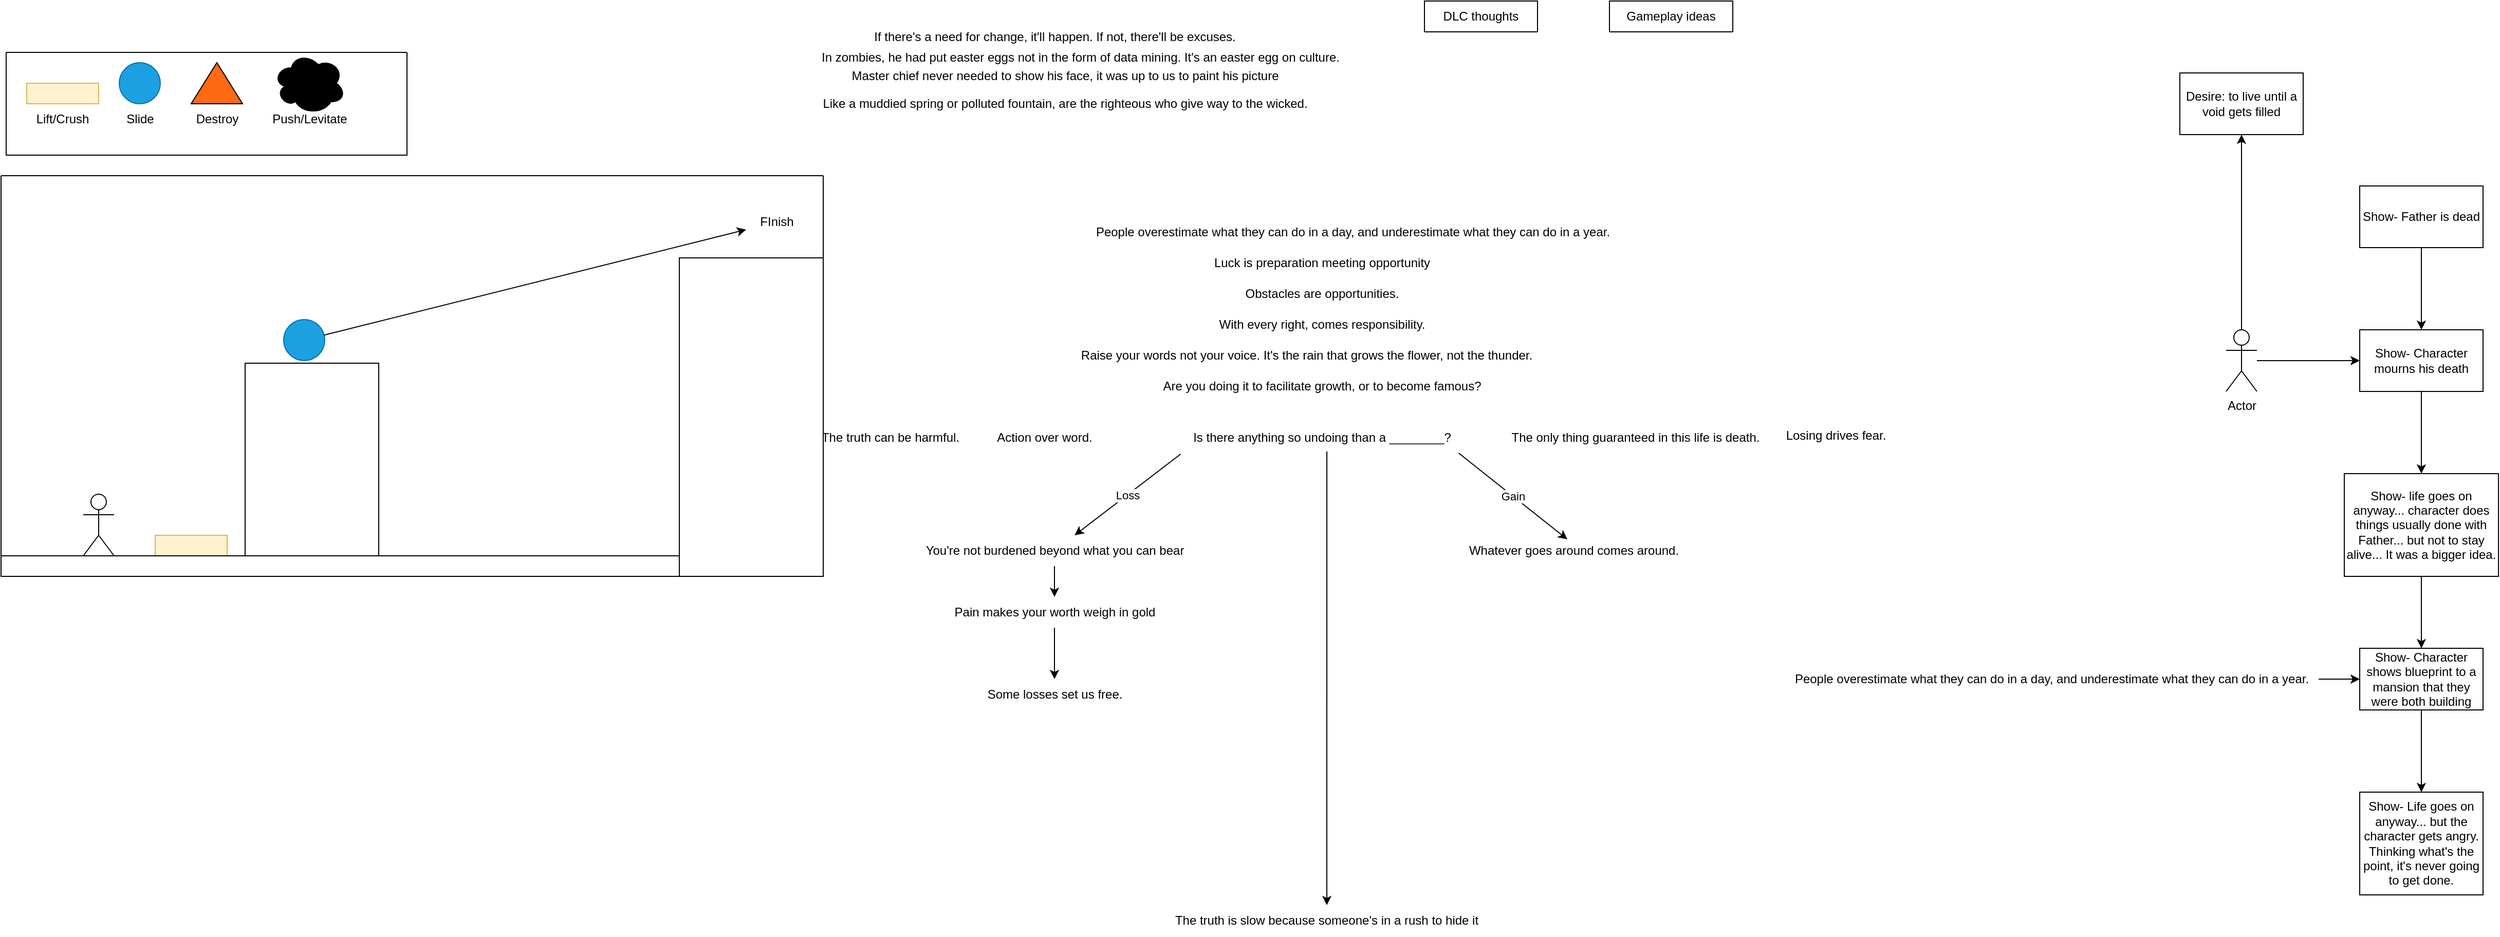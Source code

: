 <mxfile version="25.0.3">
  <diagram name="Page-1" id="BnbvyaOT_vO8Rth5V9e3">
    <mxGraphModel dx="1900" dy="558" grid="1" gridSize="10" guides="1" tooltips="1" connect="1" arrows="1" fold="1" page="1" pageScale="1" pageWidth="850" pageHeight="1100" math="0" shadow="0">
      <root>
        <mxCell id="0" />
        <mxCell id="1" parent="0" />
        <mxCell id="dBGmrAgM-QVq-BA463TX-1" value="Some losses set us free." style="text;html=1;align=center;verticalAlign=middle;resizable=0;points=[];autosize=1;strokeColor=none;fillColor=none;" parent="1" vertex="1">
          <mxGeometry x="120" y="690" width="160" height="30" as="geometry" />
        </mxCell>
        <mxCell id="A49KD2nKRxiiyZH7kdmM-1" value="" style="edgeStyle=orthogonalEdgeStyle;rounded=0;orthogonalLoop=1;jettySize=auto;html=1;" edge="1" parent="1" source="dBGmrAgM-QVq-BA463TX-2" target="dBGmrAgM-QVq-BA463TX-1">
          <mxGeometry relative="1" as="geometry" />
        </mxCell>
        <mxCell id="dBGmrAgM-QVq-BA463TX-2" value="Pain makes your worth weigh in gold" style="text;html=1;align=center;verticalAlign=middle;resizable=0;points=[];autosize=1;strokeColor=none;fillColor=none;" parent="1" vertex="1">
          <mxGeometry x="90" y="610" width="220" height="30" as="geometry" />
        </mxCell>
        <mxCell id="dBGmrAgM-QVq-BA463TX-3" value="Is there anything so undoing than a ________?" style="text;html=1;align=center;verticalAlign=middle;resizable=0;points=[];autosize=1;strokeColor=none;fillColor=none;" parent="1" vertex="1">
          <mxGeometry x="320" y="440" width="280" height="30" as="geometry" />
        </mxCell>
        <mxCell id="dBGmrAgM-QVq-BA463TX-4" value="People overestimate what they can do in a day, and underestimate what they can do in a year." style="text;html=1;align=center;verticalAlign=middle;resizable=0;points=[];autosize=1;strokeColor=none;fillColor=none;" parent="1" vertex="1">
          <mxGeometry x="230" y="240" width="520" height="30" as="geometry" />
        </mxCell>
        <mxCell id="dBGmrAgM-QVq-BA463TX-5" value="With every right, comes responsibility." style="text;html=1;align=center;verticalAlign=middle;resizable=0;points=[];autosize=1;strokeColor=none;fillColor=none;" parent="1" vertex="1">
          <mxGeometry x="345" y="330" width="230" height="30" as="geometry" />
        </mxCell>
        <mxCell id="dBGmrAgM-QVq-BA463TX-6" value="Are you doing it to facilitate growth, or to become famous?" style="text;html=1;align=center;verticalAlign=middle;resizable=0;points=[];autosize=1;strokeColor=none;fillColor=none;" parent="1" vertex="1">
          <mxGeometry x="290" y="390" width="340" height="30" as="geometry" />
        </mxCell>
        <mxCell id="lUODGQ_9CcD3UOm_i-vy-1" value="Obstacles are opportunities." style="text;html=1;align=center;verticalAlign=middle;resizable=0;points=[];autosize=1;strokeColor=none;fillColor=none;" parent="1" vertex="1">
          <mxGeometry x="375" y="300" width="170" height="30" as="geometry" />
        </mxCell>
        <mxCell id="lUODGQ_9CcD3UOm_i-vy-2" value="Luck is preparation meeting opportunity" style="text;html=1;align=center;verticalAlign=middle;resizable=0;points=[];autosize=1;strokeColor=none;fillColor=none;" parent="1" vertex="1">
          <mxGeometry x="345" y="270" width="230" height="30" as="geometry" />
        </mxCell>
        <mxCell id="lUODGQ_9CcD3UOm_i-vy-4" value="Action over word." style="text;html=1;align=center;verticalAlign=middle;resizable=0;points=[];autosize=1;strokeColor=none;fillColor=none;" parent="1" vertex="1">
          <mxGeometry x="130" y="440" width="120" height="30" as="geometry" />
        </mxCell>
        <mxCell id="lUODGQ_9CcD3UOm_i-vy-5" value="If there&#39;s a need for change, it&#39;ll happen. If not, there&#39;ll be excuses." style="text;html=1;align=center;verticalAlign=middle;resizable=0;points=[];autosize=1;strokeColor=none;fillColor=none;" parent="1" vertex="1">
          <mxGeometry x="10" y="50" width="380" height="30" as="geometry" />
        </mxCell>
        <mxCell id="lUODGQ_9CcD3UOm_i-vy-6" value="The truth can be harmful." style="text;html=1;align=center;verticalAlign=middle;resizable=0;points=[];autosize=1;strokeColor=none;fillColor=none;" parent="1" vertex="1">
          <mxGeometry x="-40" y="440" width="160" height="30" as="geometry" />
        </mxCell>
        <mxCell id="lUODGQ_9CcD3UOm_i-vy-9" value="The only thing guaranteed in this life is death." style="text;html=1;align=center;verticalAlign=middle;resizable=0;points=[];autosize=1;strokeColor=none;fillColor=none;" parent="1" vertex="1">
          <mxGeometry x="630" y="440" width="270" height="30" as="geometry" />
        </mxCell>
        <mxCell id="lUODGQ_9CcD3UOm_i-vy-10" value="" style="endArrow=classic;html=1;rounded=0;exitX=0.518;exitY=0.947;exitDx=0;exitDy=0;exitPerimeter=0;" parent="1" source="dBGmrAgM-QVq-BA463TX-3" target="lUODGQ_9CcD3UOm_i-vy-11" edge="1">
          <mxGeometry width="50" height="50" relative="1" as="geometry">
            <mxPoint x="450" y="350" as="sourcePoint" />
            <mxPoint x="470" y="590" as="targetPoint" />
          </mxGeometry>
        </mxCell>
        <mxCell id="lUODGQ_9CcD3UOm_i-vy-11" value="The truth is slow because someone&#39;s in a rush to hide it" style="text;html=1;align=center;verticalAlign=middle;whiteSpace=wrap;rounded=0;" parent="1" vertex="1">
          <mxGeometry x="315" y="910" width="300" height="30" as="geometry" />
        </mxCell>
        <mxCell id="lUODGQ_9CcD3UOm_i-vy-12" value="In zombies, he had put easter eggs not in the form of data mining. It&#39;s an easter egg on culture." style="text;html=1;align=center;verticalAlign=middle;resizable=0;points=[];autosize=1;strokeColor=none;fillColor=none;" parent="1" vertex="1">
          <mxGeometry x="-40" y="70" width="530" height="30" as="geometry" />
        </mxCell>
        <mxCell id="lUODGQ_9CcD3UOm_i-vy-14" value="&lt;div&gt;Losing drives fear.&lt;/div&gt;&lt;div&gt;&lt;br&gt;&lt;/div&gt;" style="text;html=1;align=center;verticalAlign=middle;resizable=0;points=[];autosize=1;strokeColor=none;fillColor=none;" parent="1" vertex="1">
          <mxGeometry x="900" y="440" width="120" height="40" as="geometry" />
        </mxCell>
        <mxCell id="1xzJ9CbN2i8jtsQfj5fC-8" value="Whatever goes around comes around." style="text;html=1;align=center;verticalAlign=middle;resizable=0;points=[];autosize=1;strokeColor=none;fillColor=none;" parent="1" vertex="1">
          <mxGeometry x="590" y="550" width="230" height="30" as="geometry" />
        </mxCell>
        <mxCell id="1xzJ9CbN2i8jtsQfj5fC-10" value="" style="endArrow=classic;html=1;rounded=0;exitX=0.01;exitY=1.033;exitDx=0;exitDy=0;exitPerimeter=0;" parent="1" source="dBGmrAgM-QVq-BA463TX-3" target="A49KD2nKRxiiyZH7kdmM-45" edge="1">
          <mxGeometry relative="1" as="geometry">
            <mxPoint x="330" y="500" as="sourcePoint" />
            <mxPoint x="201" y="570" as="targetPoint" />
          </mxGeometry>
        </mxCell>
        <mxCell id="1xzJ9CbN2i8jtsQfj5fC-11" value="&lt;div&gt;Loss&lt;/div&gt;" style="edgeLabel;resizable=0;html=1;;align=center;verticalAlign=middle;" parent="1xzJ9CbN2i8jtsQfj5fC-10" connectable="0" vertex="1">
          <mxGeometry relative="1" as="geometry" />
        </mxCell>
        <mxCell id="1xzJ9CbN2i8jtsQfj5fC-12" value="" style="endArrow=classic;html=1;rounded=0;exitX=0.976;exitY=1;exitDx=0;exitDy=0;exitPerimeter=0;entryX=0.474;entryY=0.133;entryDx=0;entryDy=0;entryPerimeter=0;" parent="1" source="dBGmrAgM-QVq-BA463TX-3" target="1xzJ9CbN2i8jtsQfj5fC-8" edge="1">
          <mxGeometry relative="1" as="geometry">
            <mxPoint x="530" y="490" as="sourcePoint" />
            <mxPoint x="630" y="490" as="targetPoint" />
          </mxGeometry>
        </mxCell>
        <mxCell id="1xzJ9CbN2i8jtsQfj5fC-13" value="Gain" style="edgeLabel;resizable=0;html=1;;align=center;verticalAlign=middle;" parent="1xzJ9CbN2i8jtsQfj5fC-12" connectable="0" vertex="1">
          <mxGeometry relative="1" as="geometry" />
        </mxCell>
        <mxCell id="A49KD2nKRxiiyZH7kdmM-2" value="Raise your words not your voice. It&#39;s the rain that grows the flower, not the thunder." style="text;html=1;align=center;verticalAlign=middle;resizable=0;points=[];autosize=1;strokeColor=none;fillColor=none;" vertex="1" parent="1">
          <mxGeometry x="220" y="360" width="450" height="30" as="geometry" />
        </mxCell>
        <mxCell id="A49KD2nKRxiiyZH7kdmM-36" value="" style="edgeStyle=orthogonalEdgeStyle;rounded=0;orthogonalLoop=1;jettySize=auto;html=1;" edge="1" parent="1" source="A49KD2nKRxiiyZH7kdmM-5" target="A49KD2nKRxiiyZH7kdmM-22">
          <mxGeometry relative="1" as="geometry" />
        </mxCell>
        <mxCell id="A49KD2nKRxiiyZH7kdmM-5" value="People overestimate what they can do in a day, and underestimate what they can do in a year." style="text;html=1;align=center;verticalAlign=middle;resizable=0;points=[];autosize=1;strokeColor=none;fillColor=none;" vertex="1" parent="1">
          <mxGeometry x="910" y="675" width="520" height="30" as="geometry" />
        </mxCell>
        <mxCell id="A49KD2nKRxiiyZH7kdmM-9" style="edgeStyle=orthogonalEdgeStyle;rounded=0;orthogonalLoop=1;jettySize=auto;html=1;exitX=0.5;exitY=0.5;exitDx=0;exitDy=0;exitPerimeter=0;" edge="1" parent="1" source="A49KD2nKRxiiyZH7kdmM-7" target="A49KD2nKRxiiyZH7kdmM-10">
          <mxGeometry relative="1" as="geometry">
            <mxPoint x="1290" y="140" as="targetPoint" />
          </mxGeometry>
        </mxCell>
        <mxCell id="A49KD2nKRxiiyZH7kdmM-13" value="" style="edgeStyle=orthogonalEdgeStyle;rounded=0;orthogonalLoop=1;jettySize=auto;html=1;entryX=0;entryY=0.5;entryDx=0;entryDy=0;" edge="1" parent="1" source="A49KD2nKRxiiyZH7kdmM-7" target="A49KD2nKRxiiyZH7kdmM-14">
          <mxGeometry relative="1" as="geometry" />
        </mxCell>
        <mxCell id="A49KD2nKRxiiyZH7kdmM-7" value="Actor" style="shape=umlActor;verticalLabelPosition=bottom;verticalAlign=top;html=1;outlineConnect=0;" vertex="1" parent="1">
          <mxGeometry x="1340" y="350" width="30" height="60" as="geometry" />
        </mxCell>
        <mxCell id="A49KD2nKRxiiyZH7kdmM-8" value="&lt;div&gt;Master chief never needed to show his face, it was up to us to paint his picture&lt;/div&gt;&lt;div&gt;&lt;br&gt;&lt;/div&gt;" style="text;html=1;align=center;verticalAlign=middle;resizable=0;points=[];autosize=1;strokeColor=none;fillColor=none;" vertex="1" parent="1">
          <mxGeometry x="-5" y="90" width="430" height="40" as="geometry" />
        </mxCell>
        <mxCell id="A49KD2nKRxiiyZH7kdmM-10" value="Desire: to live until a void gets filled" style="rounded=0;whiteSpace=wrap;html=1;" vertex="1" parent="1">
          <mxGeometry x="1295" y="100" width="120" height="60" as="geometry" />
        </mxCell>
        <mxCell id="A49KD2nKRxiiyZH7kdmM-15" value="" style="edgeStyle=orthogonalEdgeStyle;rounded=0;orthogonalLoop=1;jettySize=auto;html=1;" edge="1" parent="1" source="A49KD2nKRxiiyZH7kdmM-11" target="A49KD2nKRxiiyZH7kdmM-14">
          <mxGeometry relative="1" as="geometry" />
        </mxCell>
        <mxCell id="A49KD2nKRxiiyZH7kdmM-11" value="&lt;div&gt;Show- Father is dead&lt;br&gt;&lt;/div&gt;" style="rounded=0;whiteSpace=wrap;html=1;" vertex="1" parent="1">
          <mxGeometry x="1470" y="210" width="120" height="60" as="geometry" />
        </mxCell>
        <mxCell id="A49KD2nKRxiiyZH7kdmM-17" value="" style="edgeStyle=orthogonalEdgeStyle;rounded=0;orthogonalLoop=1;jettySize=auto;html=1;" edge="1" parent="1" source="A49KD2nKRxiiyZH7kdmM-14" target="A49KD2nKRxiiyZH7kdmM-16">
          <mxGeometry relative="1" as="geometry" />
        </mxCell>
        <mxCell id="A49KD2nKRxiiyZH7kdmM-14" value="&lt;div&gt;Show- Character mourns his death&lt;br&gt;&lt;/div&gt;" style="rounded=0;whiteSpace=wrap;html=1;" vertex="1" parent="1">
          <mxGeometry x="1470" y="350" width="120" height="60" as="geometry" />
        </mxCell>
        <mxCell id="A49KD2nKRxiiyZH7kdmM-23" value="" style="edgeStyle=orthogonalEdgeStyle;rounded=0;orthogonalLoop=1;jettySize=auto;html=1;" edge="1" parent="1" source="A49KD2nKRxiiyZH7kdmM-16" target="A49KD2nKRxiiyZH7kdmM-22">
          <mxGeometry relative="1" as="geometry" />
        </mxCell>
        <mxCell id="A49KD2nKRxiiyZH7kdmM-16" value="&lt;div&gt;Show- life goes on anyway... character does things usually done with Father... but not to stay alive... It was a bigger idea. &lt;br&gt;&lt;/div&gt;" style="rounded=0;whiteSpace=wrap;html=1;" vertex="1" parent="1">
          <mxGeometry x="1455" y="490" width="150" height="100" as="geometry" />
        </mxCell>
        <mxCell id="A49KD2nKRxiiyZH7kdmM-18" value="Like a muddied spring or polluted fountain, are the righteous who give way to the wicked." style="text;html=1;align=center;verticalAlign=middle;resizable=0;points=[];autosize=1;strokeColor=none;fillColor=none;" vertex="1" parent="1">
          <mxGeometry x="-30" y="115" width="480" height="30" as="geometry" />
        </mxCell>
        <mxCell id="A49KD2nKRxiiyZH7kdmM-26" value="" style="edgeStyle=orthogonalEdgeStyle;rounded=0;orthogonalLoop=1;jettySize=auto;html=1;" edge="1" parent="1" source="A49KD2nKRxiiyZH7kdmM-22" target="A49KD2nKRxiiyZH7kdmM-25">
          <mxGeometry relative="1" as="geometry" />
        </mxCell>
        <mxCell id="A49KD2nKRxiiyZH7kdmM-22" value="&lt;div&gt;Show- Character shows blueprint to a mansion that they were both building &lt;br&gt;&lt;/div&gt;" style="rounded=0;whiteSpace=wrap;html=1;" vertex="1" parent="1">
          <mxGeometry x="1470" y="660" width="120" height="60" as="geometry" />
        </mxCell>
        <mxCell id="A49KD2nKRxiiyZH7kdmM-25" value="&lt;div&gt;Show- Life goes on anyway... but the character gets angry. Thinking what&#39;s the point, it&#39;s never going to get done.&lt;/div&gt;" style="rounded=0;whiteSpace=wrap;html=1;" vertex="1" parent="1">
          <mxGeometry x="1470" y="800" width="120" height="100" as="geometry" />
        </mxCell>
        <mxCell id="A49KD2nKRxiiyZH7kdmM-28" value="&lt;div&gt;DLC thoughts&lt;/div&gt;" style="swimlane;fontStyle=0;childLayout=stackLayout;horizontal=1;startSize=30;horizontalStack=0;resizeParent=1;resizeParentMax=0;resizeLast=0;collapsible=1;marginBottom=0;whiteSpace=wrap;html=1;" vertex="1" collapsed="1" parent="1">
          <mxGeometry x="560" y="30" width="110" height="30" as="geometry">
            <mxRectangle x="560" y="30" width="140" height="120" as="alternateBounds" />
          </mxGeometry>
        </mxCell>
        <mxCell id="A49KD2nKRxiiyZH7kdmM-29" value="&lt;div&gt;Anecdotes&lt;/div&gt;" style="text;strokeColor=none;fillColor=none;align=left;verticalAlign=middle;spacingLeft=4;spacingRight=4;overflow=hidden;points=[[0,0.5],[1,0.5]];portConstraint=eastwest;rotatable=0;whiteSpace=wrap;html=1;" vertex="1" parent="A49KD2nKRxiiyZH7kdmM-28">
          <mxGeometry y="30" width="140" height="30" as="geometry" />
        </mxCell>
        <mxCell id="A49KD2nKRxiiyZH7kdmM-30" value="Player filling in the gaps" style="text;strokeColor=none;fillColor=none;align=left;verticalAlign=middle;spacingLeft=4;spacingRight=4;overflow=hidden;points=[[0,0.5],[1,0.5]];portConstraint=eastwest;rotatable=0;whiteSpace=wrap;html=1;" vertex="1" parent="A49KD2nKRxiiyZH7kdmM-28">
          <mxGeometry y="60" width="140" height="30" as="geometry" />
        </mxCell>
        <mxCell id="A49KD2nKRxiiyZH7kdmM-31" value="Item 3" style="text;strokeColor=none;fillColor=none;align=left;verticalAlign=middle;spacingLeft=4;spacingRight=4;overflow=hidden;points=[[0,0.5],[1,0.5]];portConstraint=eastwest;rotatable=0;whiteSpace=wrap;html=1;" vertex="1" parent="A49KD2nKRxiiyZH7kdmM-28">
          <mxGeometry y="90" width="140" height="30" as="geometry" />
        </mxCell>
        <mxCell id="A49KD2nKRxiiyZH7kdmM-32" value="Gameplay ideas" style="swimlane;fontStyle=0;childLayout=stackLayout;horizontal=1;startSize=30;horizontalStack=0;resizeParent=1;resizeParentMax=0;resizeLast=0;collapsible=1;marginBottom=0;whiteSpace=wrap;html=1;" vertex="1" collapsed="1" parent="1">
          <mxGeometry x="740" y="30" width="120" height="30" as="geometry">
            <mxRectangle x="740" y="30" width="290" height="190" as="alternateBounds" />
          </mxGeometry>
        </mxCell>
        <mxCell id="A49KD2nKRxiiyZH7kdmM-33" value="Emotion bar - affects gameplay attributes" style="text;strokeColor=none;fillColor=none;align=left;verticalAlign=middle;spacingLeft=4;spacingRight=4;overflow=hidden;points=[[0,0.5],[1,0.5]];portConstraint=eastwest;rotatable=0;whiteSpace=wrap;html=1;" vertex="1" parent="A49KD2nKRxiiyZH7kdmM-32">
          <mxGeometry y="30" width="290" height="30" as="geometry" />
        </mxCell>
        <mxCell id="A49KD2nKRxiiyZH7kdmM-34" value="Objective constantly changes&lt;br&gt;&lt;div&gt;- Carry obj&lt;/div&gt;&lt;div&gt;- Kill obj&lt;br&gt;&lt;/div&gt;" style="text;strokeColor=none;fillColor=none;align=left;verticalAlign=middle;spacingLeft=4;spacingRight=4;overflow=hidden;points=[[0,0.5],[1,0.5]];portConstraint=eastwest;rotatable=0;whiteSpace=wrap;html=1;" vertex="1" parent="A49KD2nKRxiiyZH7kdmM-32">
          <mxGeometry y="60" width="290" height="60" as="geometry" />
        </mxCell>
        <mxCell id="A49KD2nKRxiiyZH7kdmM-35" value="&lt;div&gt;Movement&lt;/div&gt;&lt;div&gt;&amp;nbsp;- Slow motion timer when controlling objects&lt;/div&gt;&lt;div&gt;&amp;nbsp;- Using one stick for character and another stick for moving elements&lt;br&gt;&lt;/div&gt;" style="text;strokeColor=none;fillColor=none;align=left;verticalAlign=middle;spacingLeft=4;spacingRight=4;overflow=hidden;points=[[0,0.5],[1,0.5]];portConstraint=eastwest;rotatable=0;whiteSpace=wrap;html=1;" vertex="1" parent="A49KD2nKRxiiyZH7kdmM-32">
          <mxGeometry y="120" width="290" height="70" as="geometry" />
        </mxCell>
        <mxCell id="A49KD2nKRxiiyZH7kdmM-39" value="" style="swimlane;startSize=0;" vertex="1" parent="1">
          <mxGeometry x="-825" y="200" width="800" height="390" as="geometry" />
        </mxCell>
        <mxCell id="A49KD2nKRxiiyZH7kdmM-37" value="Actor" style="shape=umlActor;verticalLabelPosition=bottom;verticalAlign=top;html=1;outlineConnect=0;" vertex="1" parent="A49KD2nKRxiiyZH7kdmM-39">
          <mxGeometry x="80" y="310" width="30" height="60" as="geometry" />
        </mxCell>
        <mxCell id="A49KD2nKRxiiyZH7kdmM-52" value="" style="rounded=0;whiteSpace=wrap;html=1;fillColor=#fff2cc;strokeColor=#d6b656;" vertex="1" parent="A49KD2nKRxiiyZH7kdmM-39">
          <mxGeometry x="150" y="350" width="70" height="20" as="geometry" />
        </mxCell>
        <mxCell id="A49KD2nKRxiiyZH7kdmM-57" value="" style="ellipse;whiteSpace=wrap;html=1;aspect=fixed;fillColor=#1ba1e2;strokeColor=#006EAF;fontColor=#ffffff;" vertex="1" parent="A49KD2nKRxiiyZH7kdmM-39">
          <mxGeometry x="275" y="140" width="40" height="40" as="geometry" />
        </mxCell>
        <mxCell id="A49KD2nKRxiiyZH7kdmM-62" value="" style="rounded=0;whiteSpace=wrap;html=1;rotation=90;" vertex="1" parent="A49KD2nKRxiiyZH7kdmM-39">
          <mxGeometry x="200" y="220" width="205" height="130" as="geometry" />
        </mxCell>
        <mxCell id="A49KD2nKRxiiyZH7kdmM-64" value="" style="rounded=0;whiteSpace=wrap;html=1;" vertex="1" parent="A49KD2nKRxiiyZH7kdmM-39">
          <mxGeometry y="370" width="660" height="20" as="geometry" />
        </mxCell>
        <mxCell id="A49KD2nKRxiiyZH7kdmM-67" value="" style="rounded=0;whiteSpace=wrap;html=1;" vertex="1" parent="A49KD2nKRxiiyZH7kdmM-39">
          <mxGeometry x="660" y="80" width="140" height="310" as="geometry" />
        </mxCell>
        <mxCell id="A49KD2nKRxiiyZH7kdmM-71" value="&lt;div&gt;FInish&lt;/div&gt;" style="text;html=1;align=center;verticalAlign=middle;whiteSpace=wrap;rounded=0;" vertex="1" parent="A49KD2nKRxiiyZH7kdmM-39">
          <mxGeometry x="725" y="30" width="60" height="30" as="geometry" />
        </mxCell>
        <mxCell id="A49KD2nKRxiiyZH7kdmM-74" value="" style="endArrow=classic;html=1;rounded=0;" edge="1" parent="A49KD2nKRxiiyZH7kdmM-39" source="A49KD2nKRxiiyZH7kdmM-57" target="A49KD2nKRxiiyZH7kdmM-71">
          <mxGeometry width="50" height="50" relative="1" as="geometry">
            <mxPoint x="455" y="170" as="sourcePoint" />
            <mxPoint x="705" y="59.778" as="targetPoint" />
          </mxGeometry>
        </mxCell>
        <mxCell id="A49KD2nKRxiiyZH7kdmM-46" value="" style="edgeStyle=orthogonalEdgeStyle;rounded=0;orthogonalLoop=1;jettySize=auto;html=1;" edge="1" parent="1" source="A49KD2nKRxiiyZH7kdmM-45" target="dBGmrAgM-QVq-BA463TX-2">
          <mxGeometry relative="1" as="geometry" />
        </mxCell>
        <mxCell id="A49KD2nKRxiiyZH7kdmM-45" value="You&#39;re not burdened beyond what you can bear" style="text;html=1;align=center;verticalAlign=middle;whiteSpace=wrap;rounded=0;" vertex="1" parent="1">
          <mxGeometry x="70.5" y="550" width="259" height="30" as="geometry" />
        </mxCell>
        <mxCell id="A49KD2nKRxiiyZH7kdmM-54" value="" style="swimlane;startSize=0;" vertex="1" parent="1">
          <mxGeometry x="-820" y="80" width="390" height="100" as="geometry" />
        </mxCell>
        <mxCell id="A49KD2nKRxiiyZH7kdmM-41" value="" style="rounded=0;whiteSpace=wrap;html=1;fillColor=#fff2cc;strokeColor=#d6b656;" vertex="1" parent="A49KD2nKRxiiyZH7kdmM-54">
          <mxGeometry x="20" y="30" width="70" height="20" as="geometry" />
        </mxCell>
        <mxCell id="A49KD2nKRxiiyZH7kdmM-48" value="Lift/Crush" style="text;html=1;align=center;verticalAlign=middle;whiteSpace=wrap;rounded=0;" vertex="1" parent="A49KD2nKRxiiyZH7kdmM-54">
          <mxGeometry x="25" y="50" width="60" height="30" as="geometry" />
        </mxCell>
        <mxCell id="A49KD2nKRxiiyZH7kdmM-43" value="" style="ellipse;whiteSpace=wrap;html=1;aspect=fixed;fillColor=#1ba1e2;strokeColor=#006EAF;fontColor=#ffffff;" vertex="1" parent="A49KD2nKRxiiyZH7kdmM-54">
          <mxGeometry x="110" y="10" width="40" height="40" as="geometry" />
        </mxCell>
        <mxCell id="A49KD2nKRxiiyZH7kdmM-51" value="Slide" style="text;html=1;align=center;verticalAlign=middle;resizable=0;points=[];autosize=1;strokeColor=none;fillColor=none;" vertex="1" parent="A49KD2nKRxiiyZH7kdmM-54">
          <mxGeometry x="105" y="50" width="50" height="30" as="geometry" />
        </mxCell>
        <mxCell id="A49KD2nKRxiiyZH7kdmM-44" value="" style="triangle;whiteSpace=wrap;html=1;direction=north;fillColor=#FF6912;" vertex="1" parent="A49KD2nKRxiiyZH7kdmM-54">
          <mxGeometry x="180" y="10" width="50" height="40" as="geometry" />
        </mxCell>
        <mxCell id="A49KD2nKRxiiyZH7kdmM-50" value="&lt;div&gt;Destroy&lt;br&gt;&lt;/div&gt;" style="text;html=1;align=center;verticalAlign=middle;resizable=0;points=[];autosize=1;strokeColor=none;fillColor=none;" vertex="1" parent="A49KD2nKRxiiyZH7kdmM-54">
          <mxGeometry x="175" y="50" width="60" height="30" as="geometry" />
        </mxCell>
        <mxCell id="A49KD2nKRxiiyZH7kdmM-49" value="Push/Levitate" style="text;html=1;align=center;verticalAlign=middle;resizable=0;points=[];autosize=1;strokeColor=none;fillColor=none;" vertex="1" parent="A49KD2nKRxiiyZH7kdmM-54">
          <mxGeometry x="250" y="50" width="90" height="30" as="geometry" />
        </mxCell>
        <mxCell id="A49KD2nKRxiiyZH7kdmM-47" value="" style="ellipse;shape=cloud;whiteSpace=wrap;html=1;fillColor=#000000;" vertex="1" parent="A49KD2nKRxiiyZH7kdmM-54">
          <mxGeometry x="260" width="70" height="60" as="geometry" />
        </mxCell>
      </root>
    </mxGraphModel>
  </diagram>
</mxfile>
